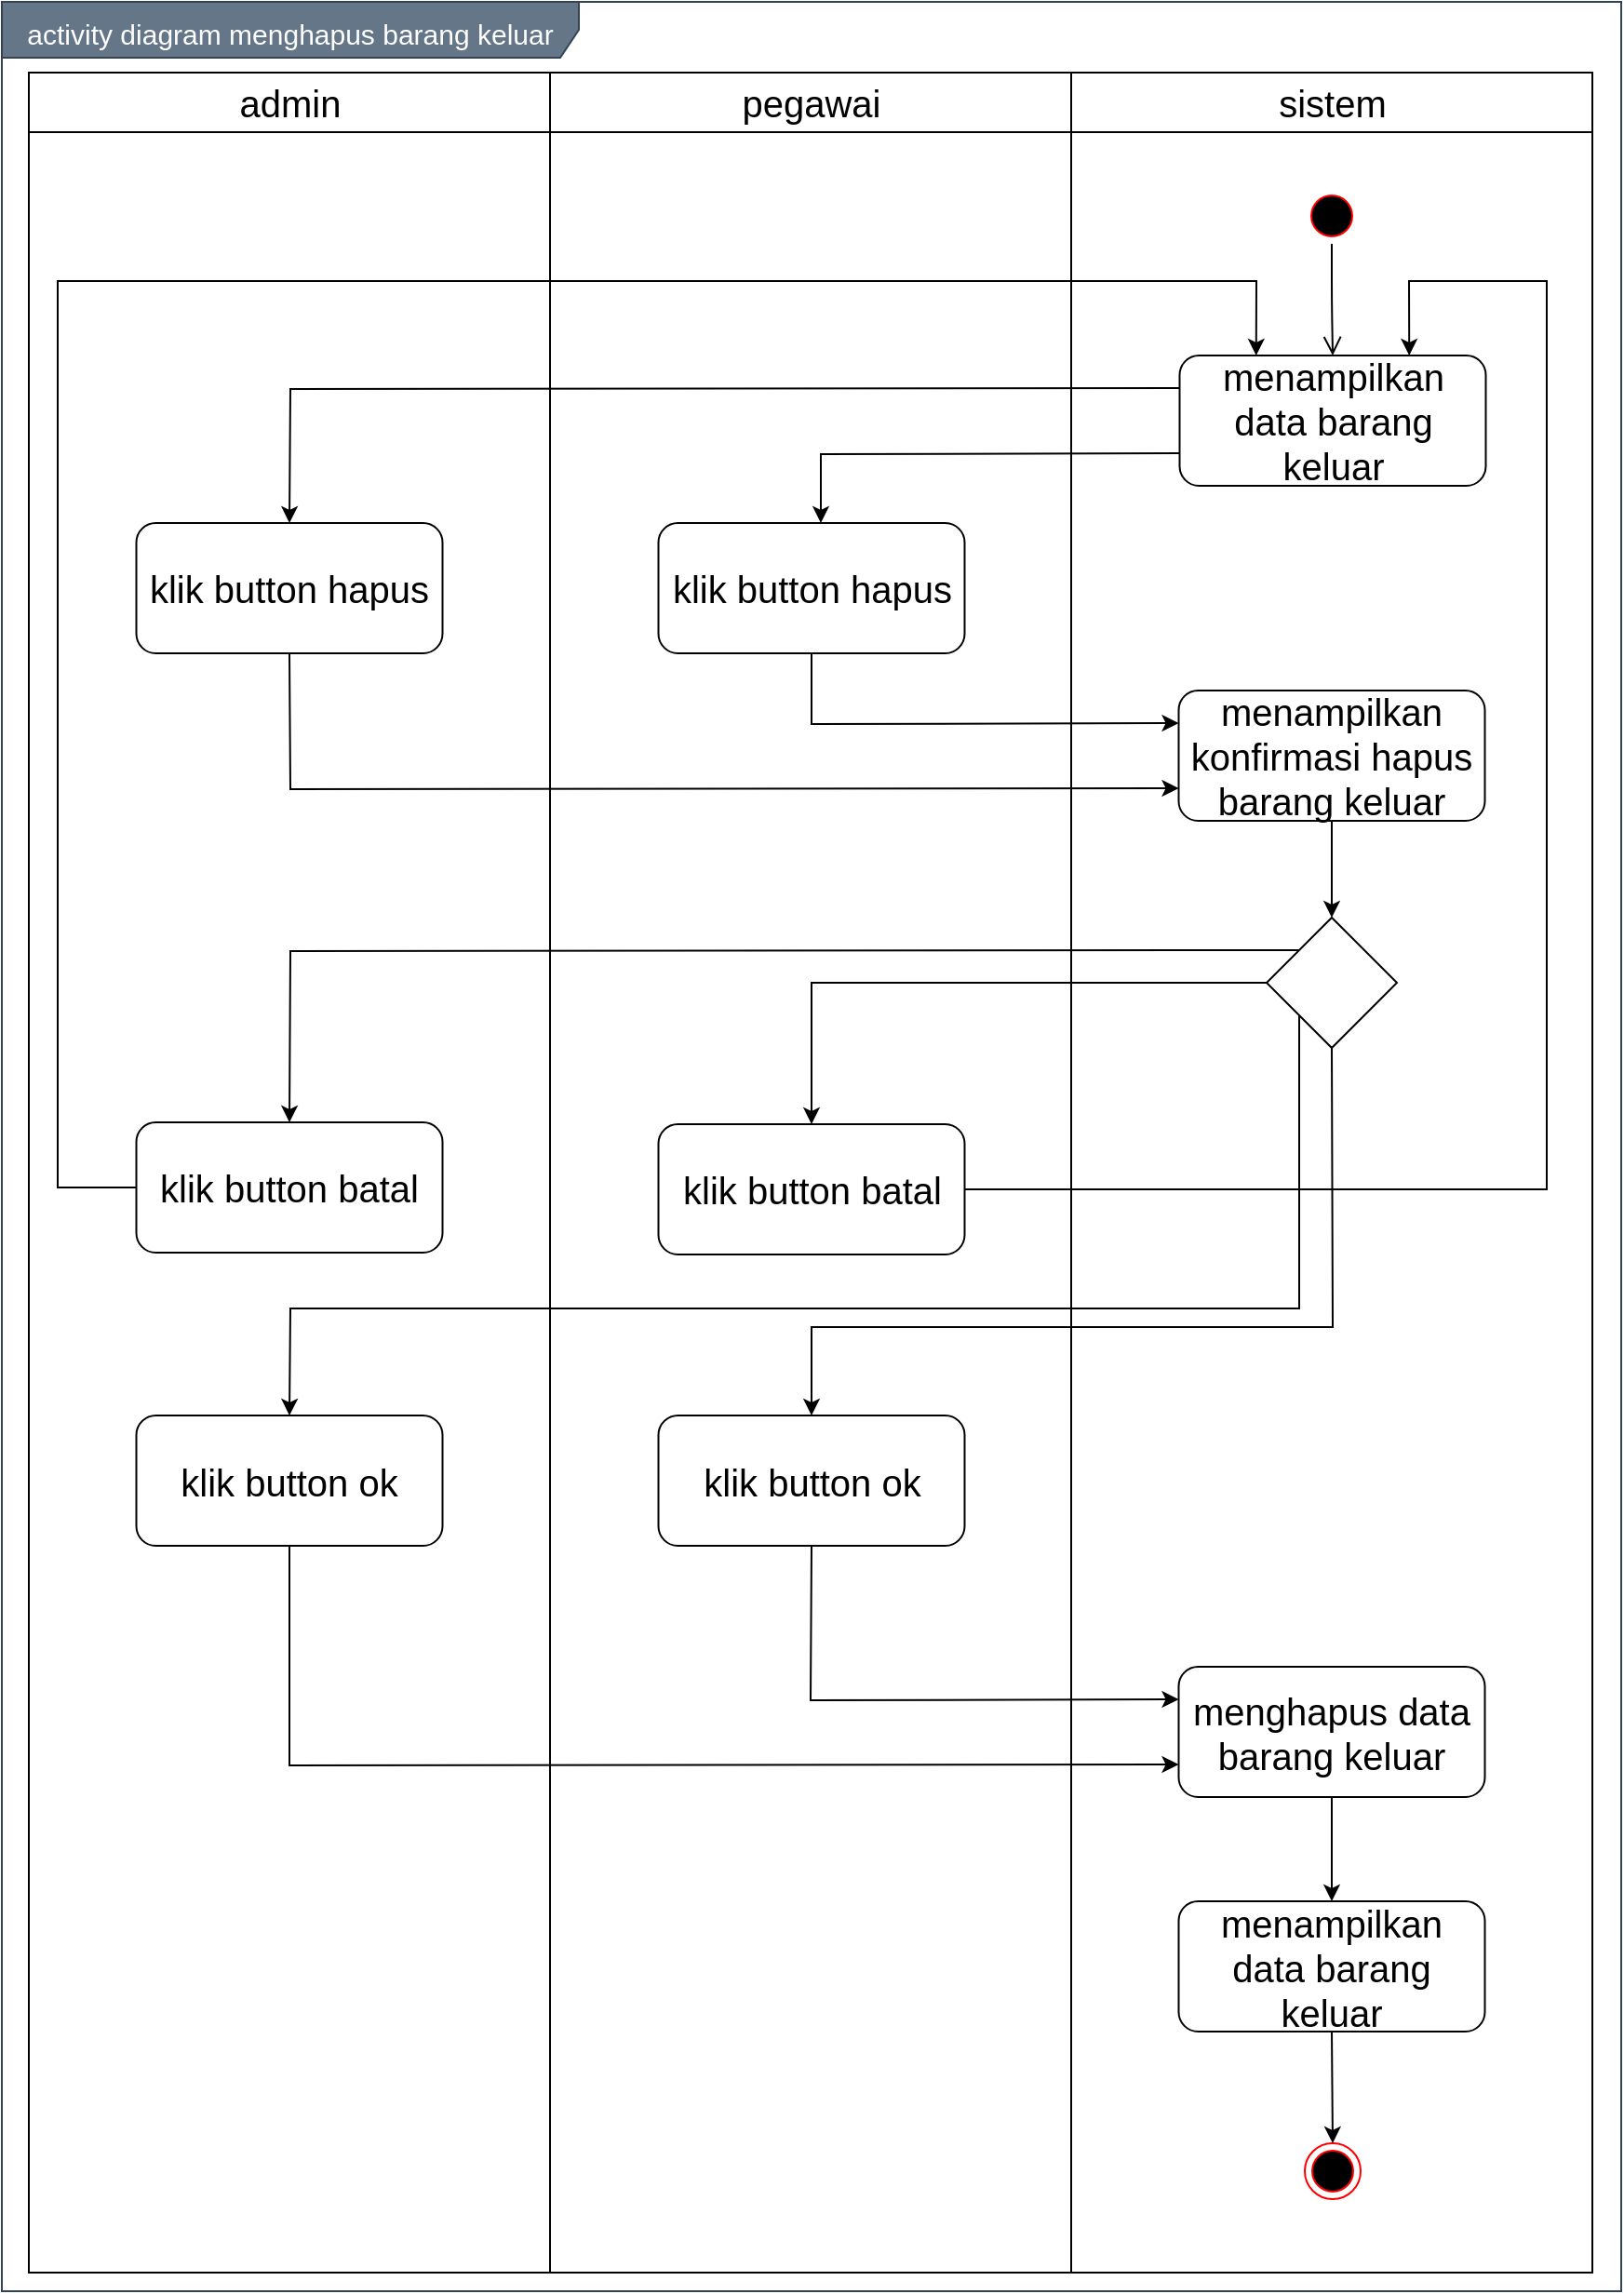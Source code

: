 <mxfile version="14.9.6" type="device"><diagram id="J9-0rupNZlViCFmoKux-" name="Page-1"><mxGraphModel dx="1019" dy="555" grid="1" gridSize="10" guides="1" tooltips="1" connect="1" arrows="1" fold="1" page="1" pageScale="1" pageWidth="850" pageHeight="1100" math="0" shadow="0"><root><mxCell id="0"/><mxCell id="1" parent="0"/><mxCell id="d12GAjtckW4pul0QHaID-1" value="&lt;font style=&quot;font-size: 15px&quot;&gt;activity diagram menghapus barang keluar&lt;/font&gt;" style="shape=umlFrame;whiteSpace=wrap;html=1;fontSize=20;align=center;width=310;height=30;fillColor=#647687;strokeColor=#314354;fontColor=#ffffff;" vertex="1" parent="1"><mxGeometry x="160" y="100" width="870" height="1230" as="geometry"/></mxCell><mxCell id="d12GAjtckW4pul0QHaID-2" value="admin" style="swimlane;whiteSpace=wrap;fontSize=20;fontStyle=0;startSize=32;" vertex="1" parent="1"><mxGeometry x="174.5" y="138" width="280" height="1182" as="geometry"/></mxCell><mxCell id="d12GAjtckW4pul0QHaID-3" value="klik button hapus" style="rounded=1;whiteSpace=wrap;html=1;fontSize=20;align=center;" vertex="1" parent="d12GAjtckW4pul0QHaID-2"><mxGeometry x="57.75" y="242" width="164.5" height="70" as="geometry"/></mxCell><mxCell id="d12GAjtckW4pul0QHaID-4" value="pegawai" style="swimlane;whiteSpace=wrap;fontSize=20;fontStyle=0;startSize=32;" vertex="1" parent="1"><mxGeometry x="454.5" y="138" width="280" height="1182" as="geometry"/></mxCell><mxCell id="d12GAjtckW4pul0QHaID-5" value="klik button ok" style="rounded=1;whiteSpace=wrap;html=1;fontSize=20;align=center;" vertex="1" parent="d12GAjtckW4pul0QHaID-4"><mxGeometry x="58.25" y="721.5" width="164.5" height="70" as="geometry"/></mxCell><mxCell id="d12GAjtckW4pul0QHaID-6" value="klik button batal" style="rounded=1;whiteSpace=wrap;html=1;fontSize=20;align=center;" vertex="1" parent="d12GAjtckW4pul0QHaID-4"><mxGeometry x="-222.25" y="564" width="164.5" height="70" as="geometry"/></mxCell><mxCell id="d12GAjtckW4pul0QHaID-7" value="klik button batal" style="rounded=1;whiteSpace=wrap;html=1;fontSize=20;align=center;" vertex="1" parent="d12GAjtckW4pul0QHaID-4"><mxGeometry x="58.25" y="565" width="164.5" height="70" as="geometry"/></mxCell><mxCell id="d12GAjtckW4pul0QHaID-8" value="sistem" style="swimlane;whiteSpace=wrap;fontSize=20;fontStyle=0;startSize=32;" vertex="1" parent="1"><mxGeometry x="734.5" y="138" width="280" height="1182" as="geometry"/></mxCell><mxCell id="d12GAjtckW4pul0QHaID-9" value="" style="ellipse;html=1;shape=endState;fillColor=#000000;strokeColor=#ff0000;fontSize=20;align=center;" vertex="1" parent="d12GAjtckW4pul0QHaID-8"><mxGeometry x="125.5" y="1112.5" width="30" height="30" as="geometry"/></mxCell><mxCell id="d12GAjtckW4pul0QHaID-10" value="" style="ellipse;html=1;shape=startState;fillColor=#000000;strokeColor=#ff0000;fontSize=20;align=center;" vertex="1" parent="d12GAjtckW4pul0QHaID-8"><mxGeometry x="125" y="62" width="30" height="30" as="geometry"/></mxCell><mxCell id="d12GAjtckW4pul0QHaID-11" value="" style="edgeStyle=orthogonalEdgeStyle;html=1;verticalAlign=bottom;endArrow=open;endSize=8;fontSize=20;entryX=0.5;entryY=0;entryDx=0;entryDy=0;" edge="1" parent="d12GAjtckW4pul0QHaID-8" source="d12GAjtckW4pul0QHaID-10" target="d12GAjtckW4pul0QHaID-12"><mxGeometry relative="1" as="geometry"><mxPoint x="140" y="152" as="targetPoint"/></mxGeometry></mxCell><mxCell id="d12GAjtckW4pul0QHaID-12" value="menampilkan data barang keluar" style="rounded=1;whiteSpace=wrap;html=1;fontSize=20;align=center;" vertex="1" parent="d12GAjtckW4pul0QHaID-8"><mxGeometry x="58.25" y="152" width="164.5" height="70" as="geometry"/></mxCell><mxCell id="d12GAjtckW4pul0QHaID-13" value="menghapus data barang keluar" style="rounded=1;whiteSpace=wrap;html=1;fontSize=20;align=center;" vertex="1" parent="d12GAjtckW4pul0QHaID-8"><mxGeometry x="57.75" y="856.5" width="164.5" height="70" as="geometry"/></mxCell><mxCell id="d12GAjtckW4pul0QHaID-14" value="" style="rhombus;whiteSpace=wrap;html=1;" vertex="1" parent="d12GAjtckW4pul0QHaID-8"><mxGeometry x="105" y="454" width="70" height="70" as="geometry"/></mxCell><mxCell id="d12GAjtckW4pul0QHaID-15" value="klik button hapus" style="rounded=1;whiteSpace=wrap;html=1;fontSize=20;align=center;" vertex="1" parent="1"><mxGeometry x="512.75" y="380" width="164.5" height="70" as="geometry"/></mxCell><mxCell id="d12GAjtckW4pul0QHaID-16" value="menampilkan data barang keluar" style="rounded=1;whiteSpace=wrap;html=1;fontSize=20;align=center;" vertex="1" parent="1"><mxGeometry x="792.25" y="1120.5" width="164.5" height="70" as="geometry"/></mxCell><mxCell id="d12GAjtckW4pul0QHaID-17" value="" style="endArrow=classic;html=1;fontSize=20;strokeColor=#000000;entryX=0.5;entryY=0;entryDx=0;entryDy=0;exitX=0.5;exitY=1;exitDx=0;exitDy=0;" edge="1" parent="1" source="d12GAjtckW4pul0QHaID-16" target="d12GAjtckW4pul0QHaID-9"><mxGeometry width="50" height="50" relative="1" as="geometry"><mxPoint x="874.5" y="1710.5" as="sourcePoint"/><mxPoint x="894.5" y="1566.5" as="targetPoint"/></mxGeometry></mxCell><mxCell id="d12GAjtckW4pul0QHaID-18" value="" style="endArrow=classic;html=1;exitX=0;exitY=0.75;exitDx=0;exitDy=0;rounded=0;" edge="1" parent="1" source="d12GAjtckW4pul0QHaID-12"><mxGeometry width="50" height="50" relative="1" as="geometry"><mxPoint x="600" y="580" as="sourcePoint"/><mxPoint x="600" y="380" as="targetPoint"/><Array as="points"><mxPoint x="600" y="343"/></Array></mxGeometry></mxCell><mxCell id="d12GAjtckW4pul0QHaID-19" value="" style="endArrow=classic;html=1;exitX=0;exitY=0.25;exitDx=0;exitDy=0;rounded=0;entryX=0.5;entryY=0;entryDx=0;entryDy=0;" edge="1" parent="1" source="d12GAjtckW4pul0QHaID-12" target="d12GAjtckW4pul0QHaID-3"><mxGeometry width="50" height="50" relative="1" as="geometry"><mxPoint x="802.75" y="352.5" as="sourcePoint"/><mxPoint x="610" y="390" as="targetPoint"/><Array as="points"><mxPoint x="315" y="308"/></Array></mxGeometry></mxCell><mxCell id="d12GAjtckW4pul0QHaID-20" value="menampilkan konfirmasi hapus barang keluar" style="rounded=1;whiteSpace=wrap;html=1;fontSize=20;align=center;" vertex="1" parent="1"><mxGeometry x="792.25" y="470" width="164.5" height="70" as="geometry"/></mxCell><mxCell id="d12GAjtckW4pul0QHaID-21" value="klik button ok" style="rounded=1;whiteSpace=wrap;html=1;fontSize=20;align=center;" vertex="1" parent="1"><mxGeometry x="232.25" y="859.5" width="164.5" height="70" as="geometry"/></mxCell><mxCell id="d12GAjtckW4pul0QHaID-22" value="" style="endArrow=classic;html=1;entryX=0;entryY=0.25;entryDx=0;entryDy=0;exitX=0.5;exitY=1;exitDx=0;exitDy=0;rounded=0;" edge="1" parent="1" source="d12GAjtckW4pul0QHaID-15" target="d12GAjtckW4pul0QHaID-20"><mxGeometry width="50" height="50" relative="1" as="geometry"><mxPoint x="540" y="460" as="sourcePoint"/><mxPoint x="590" y="410" as="targetPoint"/><Array as="points"><mxPoint x="595" y="488"/></Array></mxGeometry></mxCell><mxCell id="d12GAjtckW4pul0QHaID-23" value="" style="endArrow=classic;html=1;entryX=0;entryY=0.75;entryDx=0;entryDy=0;exitX=0.5;exitY=1;exitDx=0;exitDy=0;rounded=0;" edge="1" parent="1" source="d12GAjtckW4pul0QHaID-3" target="d12GAjtckW4pul0QHaID-20"><mxGeometry width="50" height="50" relative="1" as="geometry"><mxPoint x="540" y="460" as="sourcePoint"/><mxPoint x="590" y="410" as="targetPoint"/><Array as="points"><mxPoint x="315" y="523"/></Array></mxGeometry></mxCell><mxCell id="d12GAjtckW4pul0QHaID-24" value="" style="endArrow=classic;html=1;entryX=0;entryY=0.25;entryDx=0;entryDy=0;exitX=0.5;exitY=1;exitDx=0;exitDy=0;rounded=0;" edge="1" parent="1" source="d12GAjtckW4pul0QHaID-5" target="d12GAjtckW4pul0QHaID-13"><mxGeometry width="50" height="50" relative="1" as="geometry"><mxPoint x="324" y="814.5" as="sourcePoint"/><mxPoint x="324.5" y="869.5" as="targetPoint"/><Array as="points"><mxPoint x="594.5" y="1012.5"/></Array></mxGeometry></mxCell><mxCell id="d12GAjtckW4pul0QHaID-25" value="" style="endArrow=classic;html=1;exitX=0.5;exitY=1;exitDx=0;exitDy=0;entryX=0;entryY=0.75;entryDx=0;entryDy=0;rounded=0;" edge="1" parent="1" source="d12GAjtckW4pul0QHaID-21" target="d12GAjtckW4pul0QHaID-13"><mxGeometry width="50" height="50" relative="1" as="geometry"><mxPoint x="589.5" y="1104.5" as="sourcePoint"/><mxPoint x="639.5" y="1054.5" as="targetPoint"/><Array as="points"><mxPoint x="314.5" y="1047.5"/></Array></mxGeometry></mxCell><mxCell id="d12GAjtckW4pul0QHaID-26" value="" style="endArrow=classic;html=1;entryX=0.5;entryY=0;entryDx=0;entryDy=0;exitX=0.5;exitY=1;exitDx=0;exitDy=0;" edge="1" parent="1" source="d12GAjtckW4pul0QHaID-13" target="d12GAjtckW4pul0QHaID-16"><mxGeometry width="50" height="50" relative="1" as="geometry"><mxPoint x="589.5" y="1104.5" as="sourcePoint"/><mxPoint x="639.5" y="1054.5" as="targetPoint"/></mxGeometry></mxCell><mxCell id="d12GAjtckW4pul0QHaID-27" value="" style="endArrow=classic;html=1;exitX=0;exitY=0;exitDx=0;exitDy=0;entryX=0.5;entryY=0;entryDx=0;entryDy=0;rounded=0;" edge="1" parent="1" source="d12GAjtckW4pul0QHaID-14" target="d12GAjtckW4pul0QHaID-6"><mxGeometry width="50" height="50" relative="1" as="geometry"><mxPoint x="790" y="712" as="sourcePoint"/><mxPoint x="840" y="662" as="targetPoint"/><Array as="points"><mxPoint x="315" y="610"/></Array></mxGeometry></mxCell><mxCell id="d12GAjtckW4pul0QHaID-28" value="" style="endArrow=classic;html=1;exitX=0;exitY=0.5;exitDx=0;exitDy=0;entryX=0.5;entryY=0;entryDx=0;entryDy=0;rounded=0;" edge="1" parent="1" source="d12GAjtckW4pul0QHaID-14" target="d12GAjtckW4pul0QHaID-7"><mxGeometry width="50" height="50" relative="1" as="geometry"><mxPoint x="867" y="619.5" as="sourcePoint"/><mxPoint x="324.5" y="712" as="targetPoint"/><Array as="points"><mxPoint x="595" y="627"/></Array></mxGeometry></mxCell><mxCell id="d12GAjtckW4pul0QHaID-29" value="" style="endArrow=classic;html=1;entryX=0.5;entryY=0;entryDx=0;entryDy=0;exitX=0.5;exitY=1;exitDx=0;exitDy=0;" edge="1" parent="1" source="d12GAjtckW4pul0QHaID-20" target="d12GAjtckW4pul0QHaID-14"><mxGeometry width="50" height="50" relative="1" as="geometry"><mxPoint x="790" y="750" as="sourcePoint"/><mxPoint x="840" y="700" as="targetPoint"/></mxGeometry></mxCell><mxCell id="d12GAjtckW4pul0QHaID-30" value="" style="endArrow=classic;html=1;entryX=0.5;entryY=0;entryDx=0;entryDy=0;rounded=0;exitX=0;exitY=1;exitDx=0;exitDy=0;" edge="1" parent="1" source="d12GAjtckW4pul0QHaID-14" target="d12GAjtckW4pul0QHaID-21"><mxGeometry width="50" height="50" relative="1" as="geometry"><mxPoint x="790" y="842" as="sourcePoint"/><mxPoint x="840" y="792" as="targetPoint"/><Array as="points"><mxPoint x="857" y="802"/><mxPoint x="315" y="802"/></Array></mxGeometry></mxCell><mxCell id="d12GAjtckW4pul0QHaID-31" value="" style="endArrow=classic;html=1;entryX=0.5;entryY=0;entryDx=0;entryDy=0;rounded=0;exitX=0.5;exitY=1;exitDx=0;exitDy=0;" edge="1" parent="1" source="d12GAjtckW4pul0QHaID-14" target="d12GAjtckW4pul0QHaID-5"><mxGeometry width="50" height="50" relative="1" as="geometry"><mxPoint x="867" y="654.5" as="sourcePoint"/><mxPoint x="324.5" y="869.5" as="targetPoint"/><Array as="points"><mxPoint x="875" y="812"/><mxPoint x="595" y="812"/></Array></mxGeometry></mxCell><mxCell id="d12GAjtckW4pul0QHaID-32" value="" style="endArrow=classic;html=1;entryX=0.25;entryY=0;entryDx=0;entryDy=0;exitX=0;exitY=0.5;exitDx=0;exitDy=0;rounded=0;" edge="1" parent="1" source="d12GAjtckW4pul0QHaID-6" target="d12GAjtckW4pul0QHaID-12"><mxGeometry width="50" height="50" relative="1" as="geometry"><mxPoint x="570" y="530" as="sourcePoint"/><mxPoint x="620" y="480" as="targetPoint"/><Array as="points"><mxPoint x="190" y="737"/><mxPoint x="190" y="250"/><mxPoint x="834" y="250"/></Array></mxGeometry></mxCell><mxCell id="d12GAjtckW4pul0QHaID-33" value="" style="endArrow=classic;html=1;exitX=1;exitY=0.5;exitDx=0;exitDy=0;entryX=0.75;entryY=0;entryDx=0;entryDy=0;rounded=0;" edge="1" parent="1" source="d12GAjtckW4pul0QHaID-7" target="d12GAjtckW4pul0QHaID-12"><mxGeometry width="50" height="50" relative="1" as="geometry"><mxPoint x="450" y="730" as="sourcePoint"/><mxPoint x="500" y="680" as="targetPoint"/><Array as="points"><mxPoint x="990" y="738"/><mxPoint x="990" y="250"/><mxPoint x="916" y="250"/></Array></mxGeometry></mxCell></root></mxGraphModel></diagram></mxfile>
